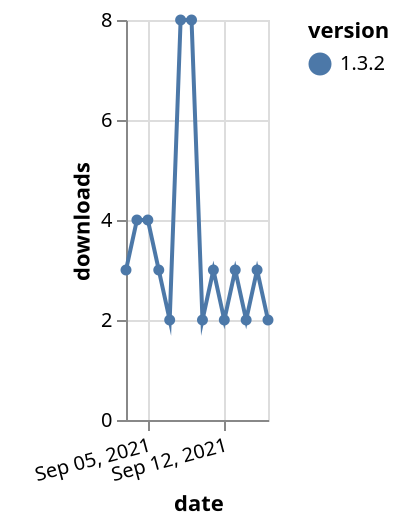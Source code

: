 {"$schema": "https://vega.github.io/schema/vega-lite/v5.json", "description": "A simple bar chart with embedded data.", "data": {"values": [{"date": "2021-09-03", "total": 18276, "delta": 3, "version": "1.3.2"}, {"date": "2021-09-04", "total": 18280, "delta": 4, "version": "1.3.2"}, {"date": "2021-09-05", "total": 18284, "delta": 4, "version": "1.3.2"}, {"date": "2021-09-06", "total": 18287, "delta": 3, "version": "1.3.2"}, {"date": "2021-09-07", "total": 18289, "delta": 2, "version": "1.3.2"}, {"date": "2021-09-08", "total": 18297, "delta": 8, "version": "1.3.2"}, {"date": "2021-09-09", "total": 18305, "delta": 8, "version": "1.3.2"}, {"date": "2021-09-10", "total": 18307, "delta": 2, "version": "1.3.2"}, {"date": "2021-09-11", "total": 18310, "delta": 3, "version": "1.3.2"}, {"date": "2021-09-12", "total": 18312, "delta": 2, "version": "1.3.2"}, {"date": "2021-09-13", "total": 18315, "delta": 3, "version": "1.3.2"}, {"date": "2021-09-14", "total": 18317, "delta": 2, "version": "1.3.2"}, {"date": "2021-09-15", "total": 18320, "delta": 3, "version": "1.3.2"}, {"date": "2021-09-16", "total": 18322, "delta": 2, "version": "1.3.2"}]}, "width": "container", "mark": {"type": "line", "point": {"filled": true}}, "encoding": {"x": {"field": "date", "type": "temporal", "timeUnit": "yearmonthdate", "title": "date", "axis": {"labelAngle": -15}}, "y": {"field": "delta", "type": "quantitative", "title": "downloads"}, "color": {"field": "version", "type": "nominal"}, "tooltip": {"field": "delta"}}}